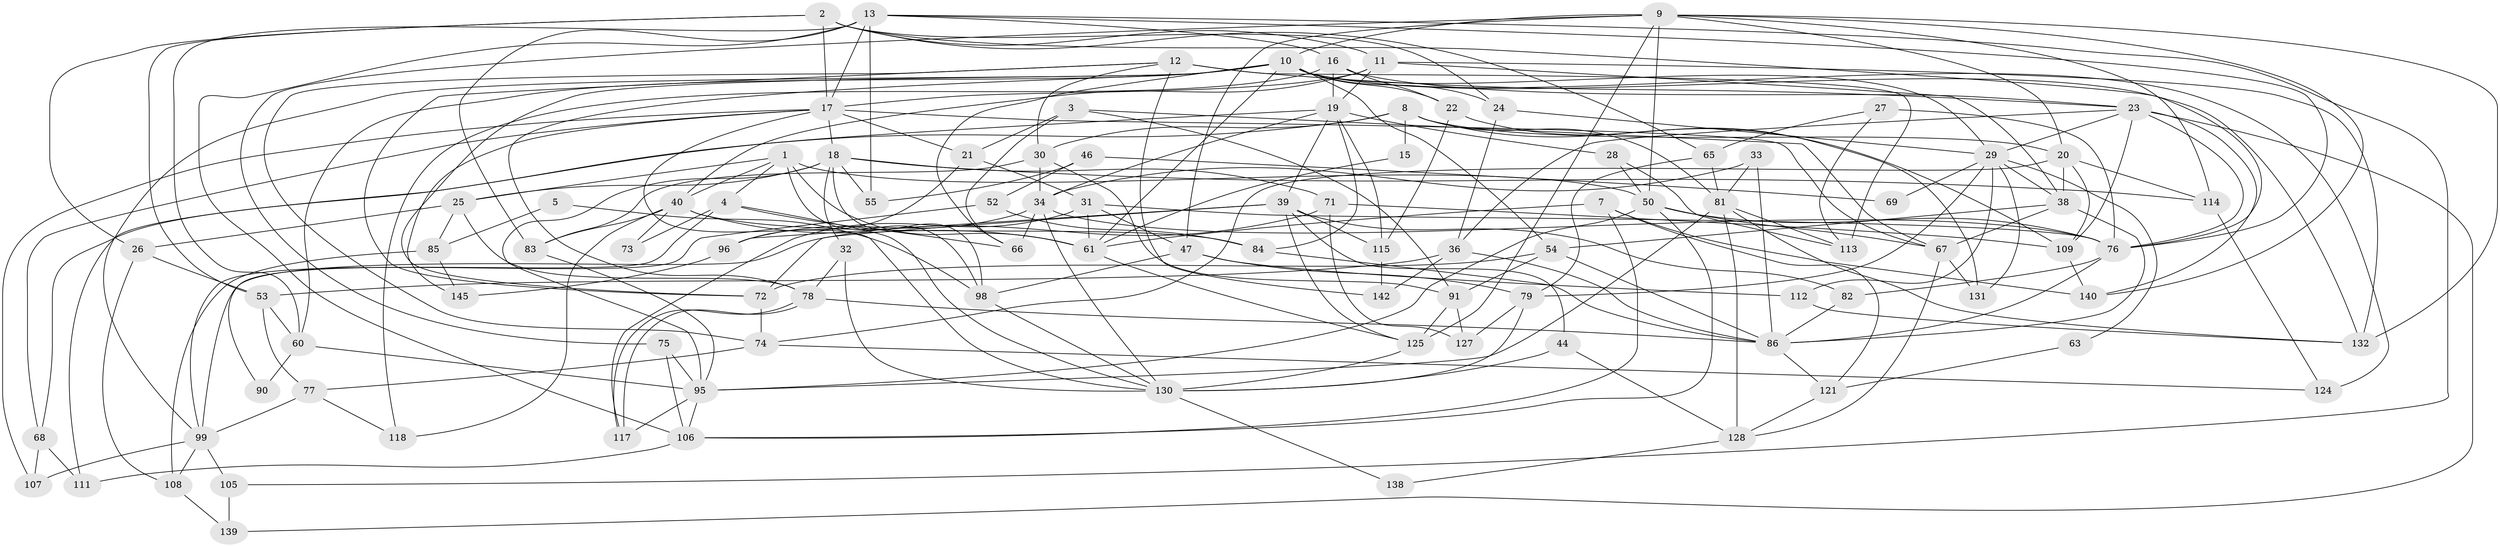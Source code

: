 // Generated by graph-tools (version 1.1) at 2025/24/03/03/25 07:24:03]
// undirected, 98 vertices, 239 edges
graph export_dot {
graph [start="1"]
  node [color=gray90,style=filled];
  1 [super="+89"];
  2 [super="+51"];
  3 [super="+6"];
  4 [super="+92"];
  5;
  7;
  8 [super="+14"];
  9 [super="+35"];
  10 [super="+43"];
  11 [super="+122"];
  12 [super="+57"];
  13 [super="+48"];
  15;
  16 [super="+58"];
  17 [super="+116"];
  18 [super="+102"];
  19 [super="+133"];
  20 [super="+42"];
  21 [super="+41"];
  22 [super="+134"];
  23 [super="+120"];
  24;
  25;
  26;
  27 [super="+45"];
  28;
  29 [super="+88"];
  30 [super="+80"];
  31 [super="+70"];
  32;
  33;
  34 [super="+59"];
  36 [super="+37"];
  38 [super="+49"];
  39 [super="+101"];
  40 [super="+94"];
  44 [super="+87"];
  46;
  47 [super="+119"];
  50 [super="+100"];
  52;
  53 [super="+56"];
  54;
  55;
  60 [super="+64"];
  61 [super="+62"];
  63;
  65;
  66;
  67 [super="+135"];
  68;
  69;
  71;
  72;
  73;
  74 [super="+97"];
  75;
  76 [super="+93"];
  77;
  78;
  79 [super="+129"];
  81 [super="+104"];
  82;
  83 [super="+147"];
  84;
  85;
  86 [super="+110"];
  90;
  91;
  95 [super="+123"];
  96;
  98;
  99 [super="+103"];
  105;
  106 [super="+136"];
  107;
  108;
  109 [super="+126"];
  111;
  112;
  113;
  114 [super="+144"];
  115;
  117;
  118 [super="+143"];
  121;
  124;
  125 [super="+146"];
  127;
  128;
  130 [super="+141"];
  131;
  132 [super="+137"];
  138;
  139;
  140;
  142;
  145;
  1 -- 25;
  1 -- 61;
  1 -- 98;
  1 -- 50;
  1 -- 40;
  1 -- 4;
  2 -- 26;
  2 -- 17;
  2 -- 11;
  2 -- 65;
  2 -- 53;
  2 -- 24;
  2 -- 76;
  3 -- 21;
  3 -- 66;
  3 -- 91;
  3 -- 67;
  4 -- 66;
  4 -- 130;
  4 -- 73;
  4 -- 90;
  5 -- 85;
  5 -- 98;
  7 -- 121;
  7 -- 140;
  7 -- 61;
  7 -- 106;
  8 -- 68;
  8 -- 30;
  8 -- 15;
  8 -- 109;
  8 -- 20;
  8 -- 81;
  9 -- 75;
  9 -- 20;
  9 -- 50;
  9 -- 114;
  9 -- 125;
  9 -- 47;
  9 -- 132;
  9 -- 140;
  9 -- 10;
  10 -- 78;
  10 -- 22;
  10 -- 72;
  10 -- 99;
  10 -- 66;
  10 -- 54;
  10 -- 24;
  10 -- 124;
  10 -- 29;
  10 -- 60;
  10 -- 132;
  10 -- 61;
  11 -- 38 [weight=2];
  11 -- 17;
  11 -- 19;
  11 -- 40;
  11 -- 132;
  12 -- 113 [weight=2];
  12 -- 142;
  12 -- 23;
  12 -- 72;
  12 -- 30;
  12 -- 74;
  13 -- 17;
  13 -- 76;
  13 -- 105;
  13 -- 16;
  13 -- 55;
  13 -- 106;
  13 -- 60;
  13 -- 83;
  15 -- 61;
  16 -- 23;
  16 -- 19;
  16 -- 22;
  16 -- 118 [weight=2];
  17 -- 18;
  17 -- 68;
  17 -- 107;
  17 -- 67;
  17 -- 145;
  17 -- 130;
  17 -- 21;
  18 -- 32;
  18 -- 98;
  18 -- 55;
  18 -- 71;
  18 -- 25;
  18 -- 95;
  18 -- 114;
  19 -- 39;
  19 -- 28;
  19 -- 115;
  19 -- 34;
  19 -- 84;
  19 -- 111;
  20 -- 114;
  20 -- 109;
  20 -- 74;
  20 -- 38;
  21 -- 31;
  21 -- 96;
  22 -- 115;
  22 -- 131;
  23 -- 139;
  23 -- 140;
  23 -- 36;
  23 -- 109;
  23 -- 76;
  23 -- 29;
  24 -- 29;
  24 -- 36;
  25 -- 26;
  25 -- 78;
  25 -- 85;
  26 -- 108;
  26 -- 53;
  27 -- 65;
  27 -- 113;
  27 -- 76;
  28 -- 113;
  28 -- 50;
  29 -- 112;
  29 -- 63;
  29 -- 131;
  29 -- 69;
  29 -- 79;
  29 -- 38;
  30 -- 91;
  30 -- 83;
  30 -- 34;
  31 -- 61;
  31 -- 117;
  31 -- 76;
  31 -- 47;
  32 -- 78;
  32 -- 130;
  33 -- 34;
  33 -- 86;
  33 -- 81;
  34 -- 96;
  34 -- 76;
  34 -- 66;
  34 -- 130;
  36 -- 86;
  36 -- 53;
  36 -- 142;
  38 -- 67;
  38 -- 86;
  38 -- 54;
  39 -- 72;
  39 -- 96;
  39 -- 82;
  39 -- 115;
  39 -- 44;
  39 -- 125;
  40 -- 61;
  40 -- 84;
  40 -- 118;
  40 -- 73;
  40 -- 83;
  44 -- 130;
  44 -- 128;
  46 -- 52;
  46 -- 55;
  46 -- 69;
  47 -- 112;
  47 -- 98;
  47 -- 79;
  50 -- 76;
  50 -- 67;
  50 -- 106;
  50 -- 95;
  52 -- 99;
  52 -- 84;
  53 -- 60;
  53 -- 77;
  54 -- 72;
  54 -- 91;
  54 -- 86;
  60 -- 90;
  60 -- 95;
  61 -- 125;
  63 -- 121;
  65 -- 79;
  65 -- 81;
  67 -- 128;
  67 -- 131;
  68 -- 111;
  68 -- 107;
  71 -- 99;
  71 -- 109;
  71 -- 127;
  72 -- 74;
  74 -- 77;
  74 -- 124;
  75 -- 106;
  75 -- 95;
  76 -- 86;
  76 -- 82;
  77 -- 99;
  77 -- 118;
  78 -- 117;
  78 -- 117;
  78 -- 86;
  79 -- 130 [weight=2];
  79 -- 127;
  81 -- 132;
  81 -- 95;
  81 -- 128;
  81 -- 113;
  82 -- 86;
  83 -- 95;
  84 -- 86;
  85 -- 145;
  85 -- 108;
  86 -- 121;
  91 -- 125;
  91 -- 127;
  95 -- 117;
  95 -- 106;
  96 -- 145;
  98 -- 130;
  99 -- 107;
  99 -- 105;
  99 -- 108;
  105 -- 139;
  106 -- 111;
  108 -- 139;
  109 -- 140;
  112 -- 132;
  114 -- 124;
  115 -- 142;
  121 -- 128;
  125 -- 130;
  128 -- 138;
  130 -- 138;
}
